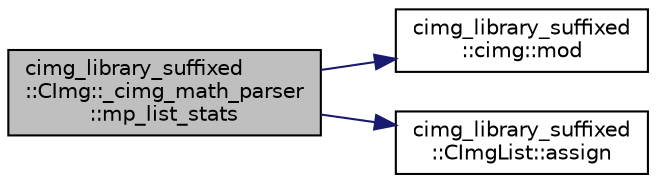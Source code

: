 digraph "cimg_library_suffixed::CImg::_cimg_math_parser::mp_list_stats"
{
  edge [fontname="Helvetica",fontsize="10",labelfontname="Helvetica",labelfontsize="10"];
  node [fontname="Helvetica",fontsize="10",shape=record];
  rankdir="LR";
  Node805 [label="cimg_library_suffixed\l::CImg::_cimg_math_parser\l::mp_list_stats",height=0.2,width=0.4,color="black", fillcolor="grey75", style="filled", fontcolor="black"];
  Node805 -> Node806 [color="midnightblue",fontsize="10",style="solid",fontname="Helvetica"];
  Node806 [label="cimg_library_suffixed\l::cimg::mod",height=0.2,width=0.4,color="black", fillcolor="white", style="filled",URL="$namespacecimg__library__suffixed_1_1cimg.html#afcc02428c9b7d9100e1674369d25cc40",tooltip="Return the modulo of a value. "];
  Node805 -> Node807 [color="midnightblue",fontsize="10",style="solid",fontname="Helvetica"];
  Node807 [label="cimg_library_suffixed\l::CImgList::assign",height=0.2,width=0.4,color="black", fillcolor="white", style="filled",URL="$structcimg__library__suffixed_1_1_c_img_list.html#a8fbb044c1ccfe53144c926308f02279e",tooltip="Destructor . "];
}
